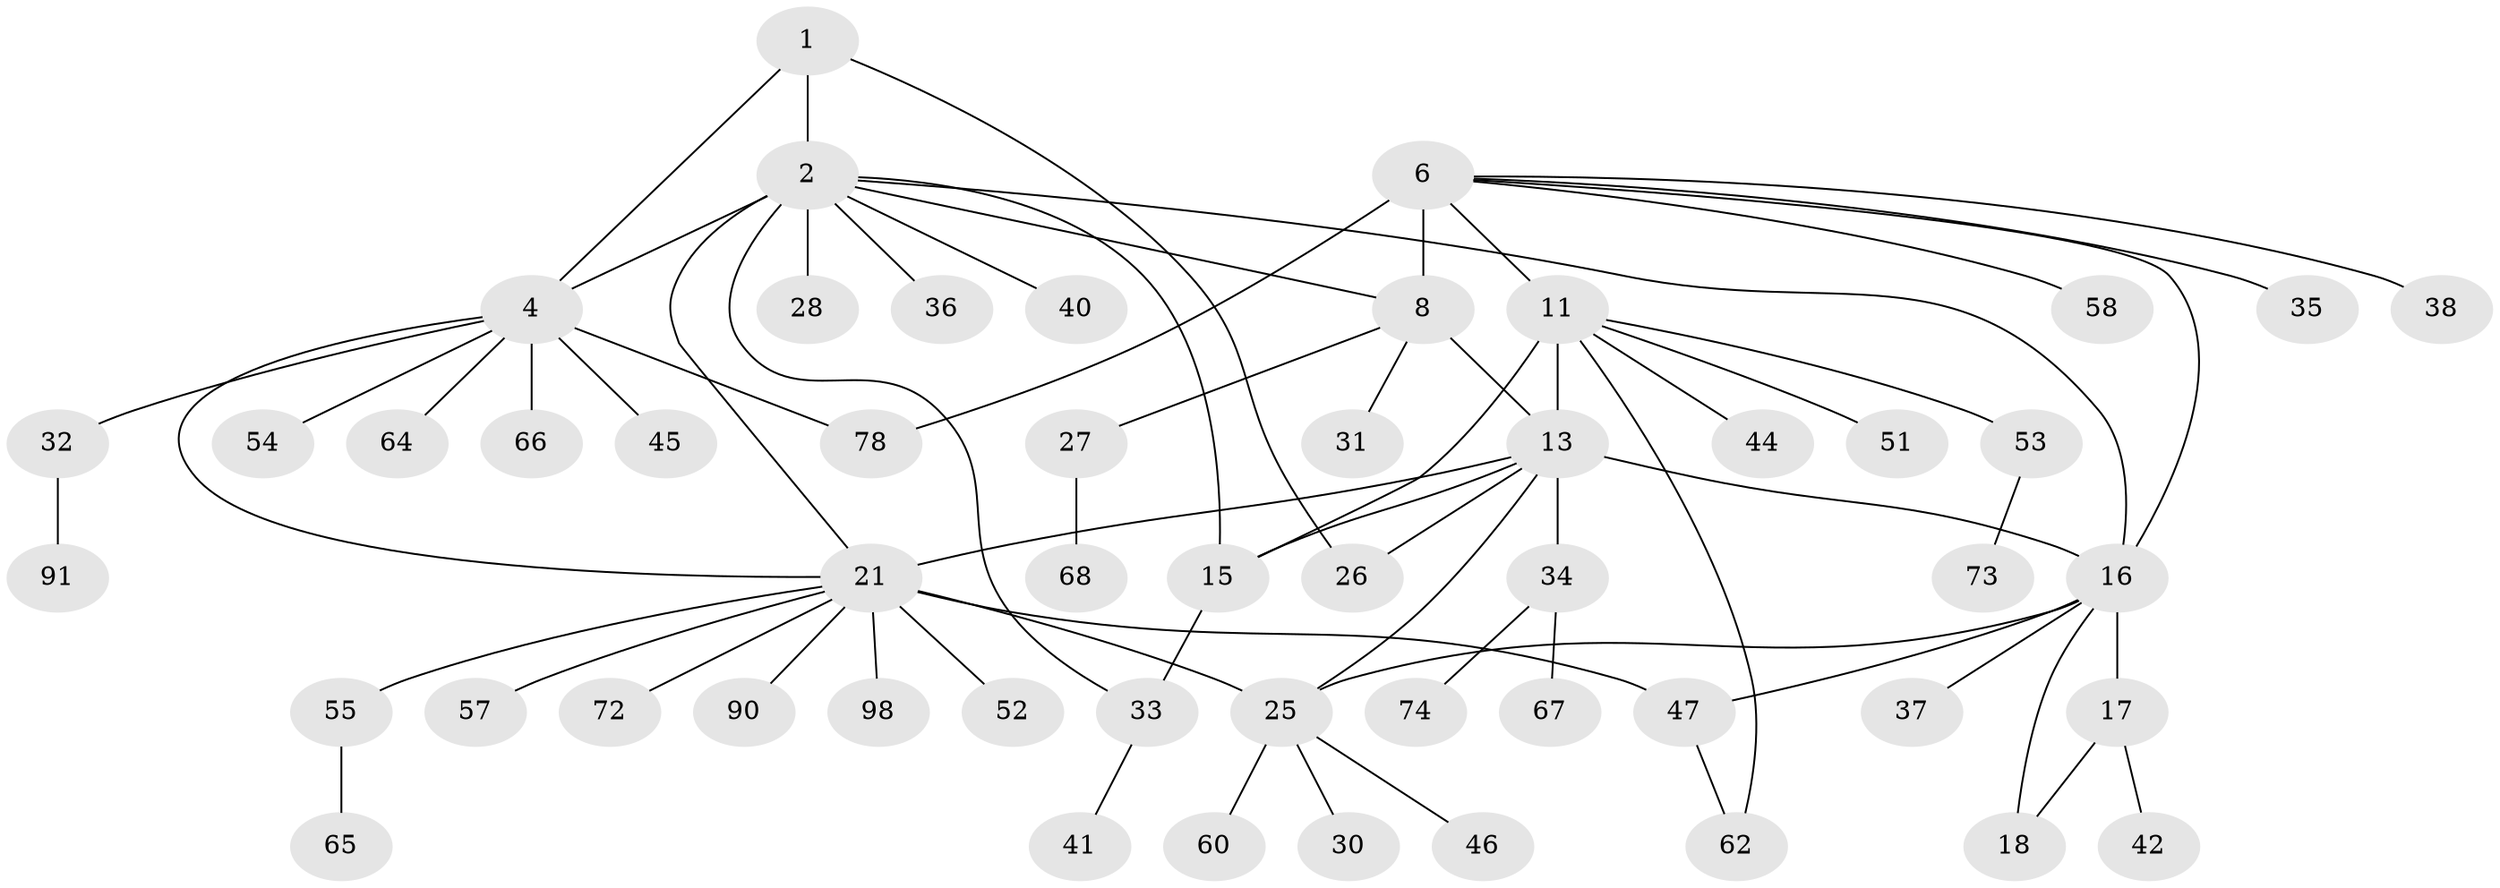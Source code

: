 // original degree distribution, {4: 0.03773584905660377, 8: 0.03773584905660377, 5: 0.03773584905660377, 11: 0.009433962264150943, 6: 0.018867924528301886, 13: 0.009433962264150943, 10: 0.02830188679245283, 7: 0.018867924528301886, 9: 0.02830188679245283, 14: 0.009433962264150943, 2: 0.18867924528301888, 1: 0.5471698113207547, 3: 0.02830188679245283}
// Generated by graph-tools (version 1.1) at 2025/16/03/09/25 04:16:10]
// undirected, 53 vertices, 68 edges
graph export_dot {
graph [start="1"]
  node [color=gray90,style=filled];
  1 [super="+3"];
  2 [super="+63+5"];
  4;
  6 [super="+93+7+10+43"];
  8 [super="+9+79+61"];
  11 [super="+12"];
  13 [super="+14+104+50"];
  15;
  16 [super="+77+71+19"];
  17 [super="+20"];
  18;
  21 [super="+82+106+100+23"];
  25 [super="+56+88+102+92+94"];
  26;
  27;
  28 [super="+39"];
  30;
  31;
  32;
  33;
  34;
  35;
  36 [super="+48"];
  37;
  38;
  40;
  41;
  42 [super="+69"];
  44 [super="+101"];
  45;
  46;
  47;
  51 [super="+89"];
  52;
  53;
  54 [super="+87"];
  55;
  57;
  58;
  60;
  62;
  64 [super="+70"];
  65;
  66;
  67;
  68;
  72;
  73;
  74 [super="+80"];
  78 [super="+85"];
  90;
  91;
  98;
  1 -- 2 [weight=4];
  1 -- 4 [weight=2];
  1 -- 26;
  2 -- 4 [weight=2];
  2 -- 8;
  2 -- 15;
  2 -- 21;
  2 -- 16;
  2 -- 33;
  2 -- 36;
  2 -- 40;
  2 -- 28;
  4 -- 32;
  4 -- 45;
  4 -- 54;
  4 -- 64;
  4 -- 66;
  4 -- 78;
  4 -- 21;
  6 -- 8 [weight=6];
  6 -- 35;
  6 -- 38;
  6 -- 11;
  6 -- 78;
  6 -- 58;
  6 -- 16;
  8 -- 27;
  8 -- 31;
  8 -- 13;
  11 -- 13 [weight=4];
  11 -- 15 [weight=2];
  11 -- 44;
  11 -- 51;
  11 -- 53;
  11 -- 62;
  13 -- 15 [weight=2];
  13 -- 34;
  13 -- 16;
  13 -- 21 [weight=3];
  13 -- 25 [weight=2];
  13 -- 26;
  15 -- 33;
  16 -- 17 [weight=4];
  16 -- 18 [weight=2];
  16 -- 25;
  16 -- 37;
  16 -- 47;
  17 -- 18 [weight=2];
  17 -- 42;
  21 -- 25 [weight=3];
  21 -- 47;
  21 -- 98;
  21 -- 72;
  21 -- 52;
  21 -- 55;
  21 -- 90;
  21 -- 57;
  25 -- 30;
  25 -- 46;
  25 -- 60;
  27 -- 68;
  32 -- 91;
  33 -- 41;
  34 -- 67;
  34 -- 74;
  47 -- 62;
  53 -- 73;
  55 -- 65;
}
